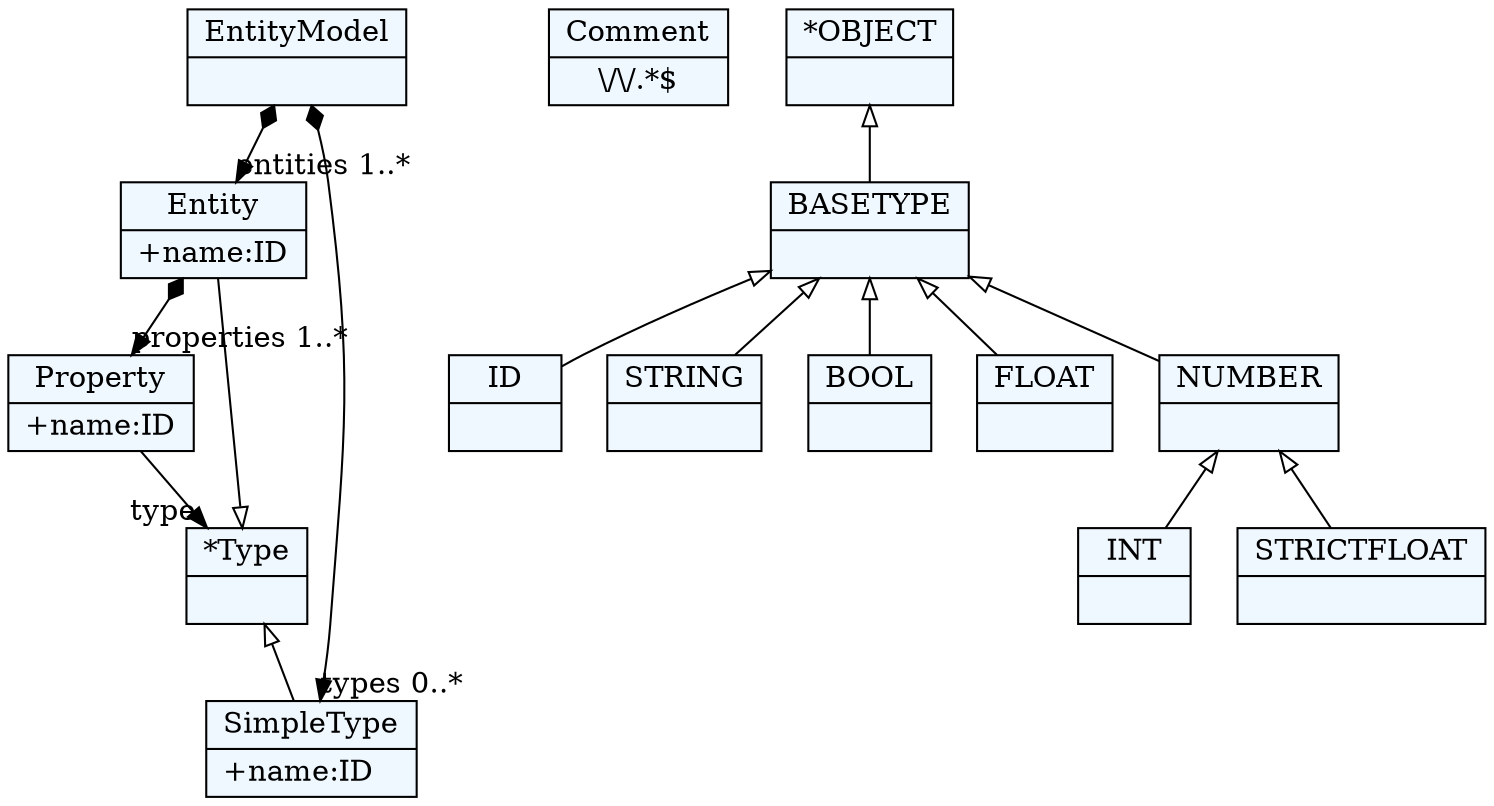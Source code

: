 
    digraph textX {
    fontname = "Bitstream Vera Sans"
    fontsize = 8
    node[
        shape=record,
        style=filled,
        fillcolor=aliceblue
    ]
    nodesep = 0.3
    edge[dir=black,arrowtail=empty]


20738968[ label="{EntityModel|}"]

18749752[ label="{Entity|+name:ID\l}"]

18754696[ label="{Property|+name:ID\l}"]

21457160[ label="{*Type|}"]

20735400[ label="{SimpleType|+name:ID\l}"]

21463288[ label="{Comment|\\/\\/.*$}"]

20740968[ label="{ID|}"]

20745912[ label="{STRING|}"]

21258488[ label="{BOOL|}"]

21263432[ label="{INT|}"]

21268376[ label="{FLOAT|}"]

21273320[ label="{STRICTFLOAT|}"]

21278264[ label="{NUMBER|}"]

21266376[ label="{BASETYPE|}"]

20743912[ label="{*OBJECT|}"]



20738968 -> 20735400[arrowtail=diamond, dir=both, headlabel="types 0..*"]
20738968 -> 18749752[arrowtail=diamond, dir=both, headlabel="entities 1..*"]
18749752 -> 18754696[arrowtail=diamond, dir=both, headlabel="properties 1..*"]
18754696 -> 21457160[headlabel="type "]
21457160 -> 20735400 [dir=back]
21457160 -> 18749752 [dir=back]
21278264 -> 21273320 [dir=back]
21278264 -> 21263432 [dir=back]
21266376 -> 21278264 [dir=back]
21266376 -> 21268376 [dir=back]
21266376 -> 21258488 [dir=back]
21266376 -> 20740968 [dir=back]
21266376 -> 20745912 [dir=back]
20743912 -> 21266376 [dir=back]

}
